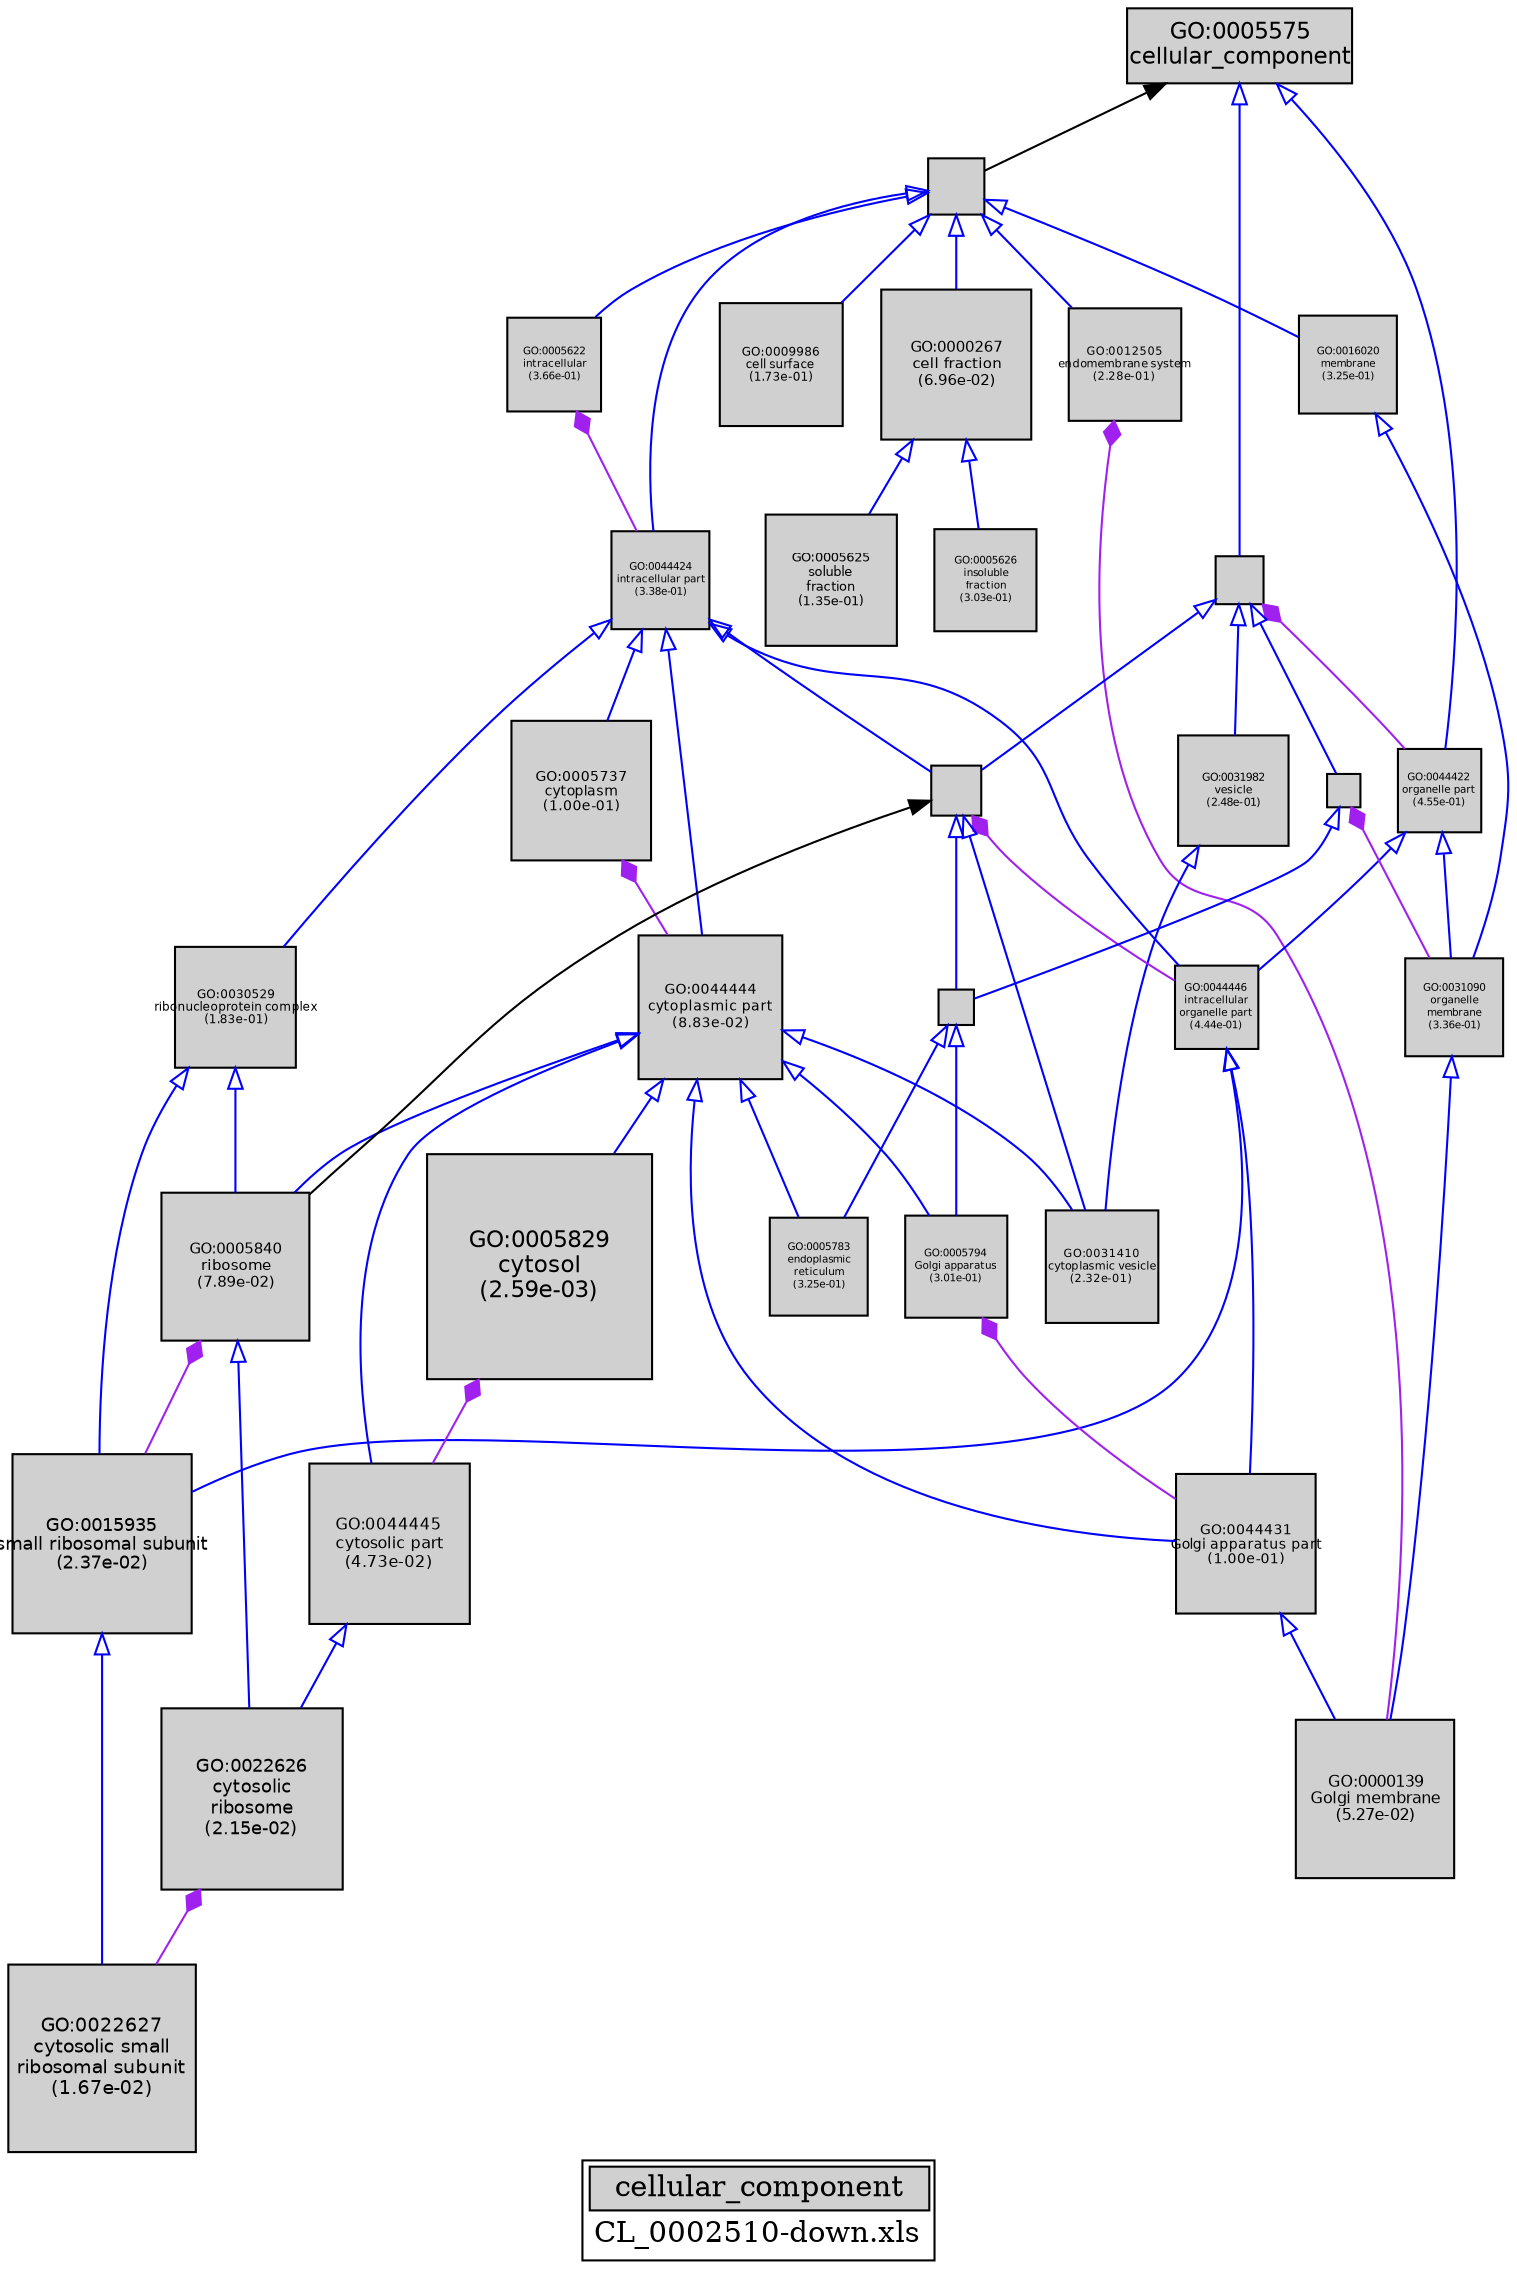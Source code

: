 digraph "cellular_component" {
graph [ bgcolor = "#FFFFFF", label = <<TABLE COLOR="black" BGCOLOR="white"><TR><TD COLSPAN="2" BGCOLOR="#D0D0D0"><FONT COLOR="black">cellular_component</FONT></TD></TR><TR><TD BORDER="0">CL_0002510-down.xls</TD></TR></TABLE>> ];
node [ fontname = "Helvetica" ];

subgraph "nodes" {

node [ style = "filled", fixedsize = "true", width = 1, shape = "box", fontsize = 9, fillcolor = "#D0D0D0", fontcolor = "black", color = "black" ];

"GO:0015935" [ URL = "#GO:0015935", label = <<TABLE BORDER="0"><TR><TD>GO:0015935<BR/>small ribosomal subunit<BR/>(2.37e-02)</TD></TR></TABLE>>, width = 1.19035319539, shape = "box", fontsize = 8.57054300683, height = 1.19035319539 ];
"GO:0030529" [ URL = "#GO:0030529", label = <<TABLE BORDER="0"><TR><TD>GO:0030529<BR/>ribonucleoprotein complex<BR/>(1.83e-01)</TD></TR></TABLE>>, width = 0.805756166023, shape = "box", fontsize = 5.80144439536, height = 0.805756166023 ];
"GO:0022627" [ URL = "#GO:0022627", label = <<TABLE BORDER="0"><TR><TD>GO:0022627<BR/>cytosolic small<BR/>ribosomal subunit<BR/>(1.67e-02)</TD></TR></TABLE>>, width = 1.24429663633, shape = "box", fontsize = 8.95893578155, height = 1.24429663633 ];
"GO:0005622" [ URL = "#GO:0005622", label = <<TABLE BORDER="0"><TR><TD>GO:0005622<BR/>intracellular<BR/>(3.66e-01)</TD></TR></TABLE>>, width = 0.623217217262, shape = "box", fontsize = 5.0, height = 0.623217217262 ];
"GO:0012505" [ URL = "#GO:0012505", label = <<TABLE BORDER="0"><TR><TD>GO:0012505<BR/>endomembrane system<BR/>(2.28e-01)</TD></TR></TABLE>>, width = 0.752494046471, shape = "box", fontsize = 5.41795713459, height = 0.752494046471 ];
"GO:0016020" [ URL = "#GO:0016020", label = <<TABLE BORDER="0"><TR><TD>GO:0016020<BR/>membrane<BR/>(3.25e-01)</TD></TR></TABLE>>, width = 0.658080843404, shape = "box", fontsize = 5.0, height = 0.658080843404 ];
"GO:0043226" [ URL = "#GO:0043226", label = "", width = 0.324719277106, shape = "box", height = 0.324719277106 ];
"GO:0022626" [ URL = "#GO:0022626", label = <<TABLE BORDER="0"><TR><TD>GO:0022626<BR/>cytosolic<BR/>ribosome<BR/>(2.15e-02)</TD></TR></TABLE>>, width = 1.20565580628, shape = "box", fontsize = 8.68072180519, height = 1.20565580628 ];
"GO:0044446" [ URL = "#GO:0044446", label = <<TABLE BORDER="0"><TR><TD>GO:0044446<BR/>intracellular<BR/>organelle part<BR/>(4.44e-01)</TD></TR></TABLE>>, width = 0.561833175178, shape = "box", fontsize = 5.0, height = 0.561833175178 ];
"GO:0044424" [ URL = "#GO:0044424", label = <<TABLE BORDER="0"><TR><TD>GO:0044424<BR/>intracellular part<BR/>(3.38e-01)</TD></TR></TABLE>>, width = 0.646691349062, shape = "box", fontsize = 5.0, height = 0.646691349062 ];
"GO:0044444" [ URL = "#GO:0044444", label = <<TABLE BORDER="0"><TR><TD>GO:0044444<BR/>cytoplasmic part<BR/>(8.83e-02)</TD></TR></TABLE>>, width = 0.960557954676, shape = "box", fontsize = 6.91601727367, height = 0.960557954676 ];
"GO:0000267" [ URL = "#GO:0000267", label = <<TABLE BORDER="0"><TR><TD>GO:0000267<BR/>cell fraction<BR/>(6.96e-02)</TD></TR></TABLE>>, width = 1.00599701113, shape = "box", fontsize = 7.24317848015, height = 1.00599701113 ];
"GO:0000139" [ URL = "#GO:0000139", label = <<TABLE BORDER="0"><TR><TD>GO:0000139<BR/>Golgi membrane<BR/>(5.27e-02)</TD></TR></TABLE>>, width = 1.0567353756, shape = "box", fontsize = 7.6084947043, height = 1.0567353756 ];
"GO:0044464" [ URL = "#GO:0044464", label = "", width = 0.379020380074, shape = "box", height = 0.379020380074 ];
"GO:0031090" [ URL = "#GO:0031090", label = <<TABLE BORDER="0"><TR><TD>GO:0031090<BR/>organelle<BR/>membrane<BR/>(3.36e-01)</TD></TR></TABLE>>, width = 0.647810096876, shape = "box", fontsize = 5.0, height = 0.647810096876 ];
"GO:0005783" [ URL = "#GO:0005783", label = <<TABLE BORDER="0"><TR><TD>GO:0005783<BR/>endoplasmic<BR/>reticulum<BR/>(3.25e-01)</TD></TR></TABLE>>, width = 0.658081458907, shape = "box", fontsize = 5.0, height = 0.658081458907 ];
"GO:0005840" [ URL = "#GO:0005840", label = <<TABLE BORDER="0"><TR><TD>GO:0005840<BR/>ribosome<BR/>(7.89e-02)</TD></TR></TABLE>>, width = 0.982388093905, shape = "box", fontsize = 7.07319427612, height = 0.982388093905 ];
"GO:0044422" [ URL = "#GO:0044422", label = <<TABLE BORDER="0"><TR><TD>GO:0044422<BR/>organelle part<BR/>(4.55e-01)</TD></TR></TABLE>>, width = 0.552979812623, shape = "box", fontsize = 5.0, height = 0.552979812623 ];
"GO:0005737" [ URL = "#GO:0005737", label = <<TABLE BORDER="0"><TR><TD>GO:0005737<BR/>cytoplasm<BR/>(1.00e-01)</TD></TR></TABLE>>, width = 0.935029151483, shape = "box", fontsize = 6.73220989068, height = 0.935029151483 ];
"GO:0031982" [ URL = "#GO:0031982", label = <<TABLE BORDER="0"><TR><TD>GO:0031982<BR/>vesicle<BR/>(2.48e-01)</TD></TR></TABLE>>, width = 0.730860947021, shape = "box", fontsize = 5.26219881855, height = 0.730860947021 ];
"GO:0043229" [ URL = "#GO:0043229", label = "", width = 0.326602331951, shape = "box", height = 0.326602331951 ];
"GO:0005829" [ URL = "#GO:0005829", label = <<TABLE BORDER="0"><TR><TD>GO:0005829<BR/>cytosol<BR/>(2.59e-03)</TD></TR></TABLE>>, width = 1.5, shape = "box", fontsize = 10.8, height = 1.5 ];
"GO:0044445" [ URL = "#GO:0044445", label = <<TABLE BORDER="0"><TR><TD>GO:0044445<BR/>cytosolic part<BR/>(4.73e-02)</TD></TR></TABLE>>, width = 1.07572085525, shape = "box", fontsize = 7.74519015778, height = 1.07572085525 ];
"GO:0005626" [ URL = "#GO:0005626", label = <<TABLE BORDER="0"><TR><TD>GO:0005626<BR/>insoluble<BR/>fraction<BR/>(3.03e-01)</TD></TR></TABLE>>, width = 0.677471640749, shape = "box", fontsize = 5.0, height = 0.677471640749 ];
"GO:0043227" [ URL = "#GO:0043227", label = "", width = 0.229047000933, shape = "box", height = 0.229047000933 ];
"GO:0005575" [ URL = "#GO:0005575", label = <<TABLE BORDER="0"><TR><TD>GO:0005575<BR/>cellular_component</TD></TR></TABLE>>, width = 1.5, shape = "box", fontsize = 10.8 ];
"GO:0005794" [ URL = "#GO:0005794", label = <<TABLE BORDER="0"><TR><TD>GO:0005794<BR/>Golgi apparatus<BR/>(3.01e-01)</TD></TR></TABLE>>, width = 0.67950879411, shape = "box", fontsize = 5.0, height = 0.67950879411 ];
"GO:0043231" [ URL = "#GO:0043231", label = "", width = 0.22989405487, shape = "box", height = 0.22989405487 ];
"GO:0009986" [ URL = "#GO:0009986", label = <<TABLE BORDER="0"><TR><TD>GO:0009986<BR/>cell surface<BR/>(1.73e-01)</TD></TR></TABLE>>, width = 0.819021401112, shape = "box", fontsize = 5.89695408801, height = 0.819021401112 ];
"GO:0031410" [ URL = "#GO:0031410", label = <<TABLE BORDER="0"><TR><TD>GO:0031410<BR/>cytoplasmic vesicle<BR/>(2.32e-01)</TD></TR></TABLE>>, width = 0.748224871025, shape = "box", fontsize = 5.38721907138, height = 0.748224871025 ];
"GO:0044431" [ URL = "#GO:0044431", label = <<TABLE BORDER="0"><TR><TD>GO:0044431<BR/>Golgi apparatus part<BR/>(1.00e-01)</TD></TR></TABLE>>, width = 0.935884601759, shape = "box", fontsize = 6.73836913266, height = 0.935884601759 ];
"GO:0005625" [ URL = "#GO:0005625", label = <<TABLE BORDER="0"><TR><TD>GO:0005625<BR/>soluble<BR/>fraction<BR/>(1.35e-01)</TD></TR></TABLE>>, width = 0.873395619377, shape = "box", fontsize = 6.28844845951, height = 0.873395619377 ];
}
subgraph "edges" {


edge [ dir = "back", weight = 1 ];
subgraph "regulates" {


edge [ color = "cyan", arrowtail = "none" ];
subgraph "positive" {


edge [ color = "green", arrowtail = "vee" ];
}
subgraph "negative" {


edge [ color = "red", arrowtail = "tee" ];
}
}
subgraph "part_of" {


edge [ color = "purple", arrowtail = "diamond", weight = 2.5 ];
"GO:0005840" -> "GO:0015935";
"GO:0012505" -> "GO:0000139";
"GO:0005737" -> "GO:0044444";
"GO:0043227" -> "GO:0031090";
"GO:0043229" -> "GO:0044446";
"GO:0005829" -> "GO:0044445";
"GO:0022626" -> "GO:0022627";
"GO:0005794" -> "GO:0044431";
"GO:0005622" -> "GO:0044424";
"GO:0043226" -> "GO:0044422";
}
subgraph "is_a" {


edge [ color = "blue", arrowtail = "empty", weight = 5.0 ];
"GO:0044464" -> "GO:0044424";
"GO:0043226" -> "GO:0031982";
"GO:0044422" -> "GO:0031090";
"GO:0044464" -> "GO:0009986";
"GO:0044446" -> "GO:0015935";
"GO:0000267" -> "GO:0005625";
"GO:0043231" -> "GO:0005783";
"GO:0044424" -> "GO:0005737";
"GO:0044424" -> "GO:0043229";
"GO:0044424" -> "GO:0044444";
"GO:0043227" -> "GO:0043231";
"GO:0044464" -> "GO:0012505";
"GO:0044444" -> "GO:0005783";
"GO:0044444" -> "GO:0005840";
"GO:0044444" -> "GO:0031410";
"GO:0000267" -> "GO:0005626";
"GO:0005840" -> "GO:0022626";
"GO:0043231" -> "GO:0005794";
"GO:0043229" -> "GO:0043231";
"GO:0044424" -> "GO:0030529";
"GO:0044464" -> "GO:0016020";
"GO:0044464" -> "GO:0005622";
"GO:0043226" -> "GO:0043227";
"GO:0031982" -> "GO:0031410";
"GO:0030529" -> "GO:0015935";
"GO:0031090" -> "GO:0000139";
"GO:0030529" -> "GO:0005840";
"GO:0044445" -> "GO:0022626";
"GO:0005575" -> "GO:0044422";
"GO:0044444" -> "GO:0044431";
"GO:0044464" -> "GO:0000267";
"GO:0044422" -> "GO:0044446";
"GO:0005575" -> "GO:0043226";
"GO:0043226" -> "GO:0043229";
"GO:0015935" -> "GO:0022627";
"GO:0044431" -> "GO:0000139";
"GO:0016020" -> "GO:0031090";
"GO:0044444" -> "GO:0005829";
"GO:0044446" -> "GO:0044431";
"GO:0044444" -> "GO:0044445";
"GO:0044424" -> "GO:0044446";
"GO:0044444" -> "GO:0005794";
"GO:0043229" -> "GO:0031410";
}
"GO:0005575" -> "GO:0044464";
"GO:0043229" -> "GO:0005840";
}
}
